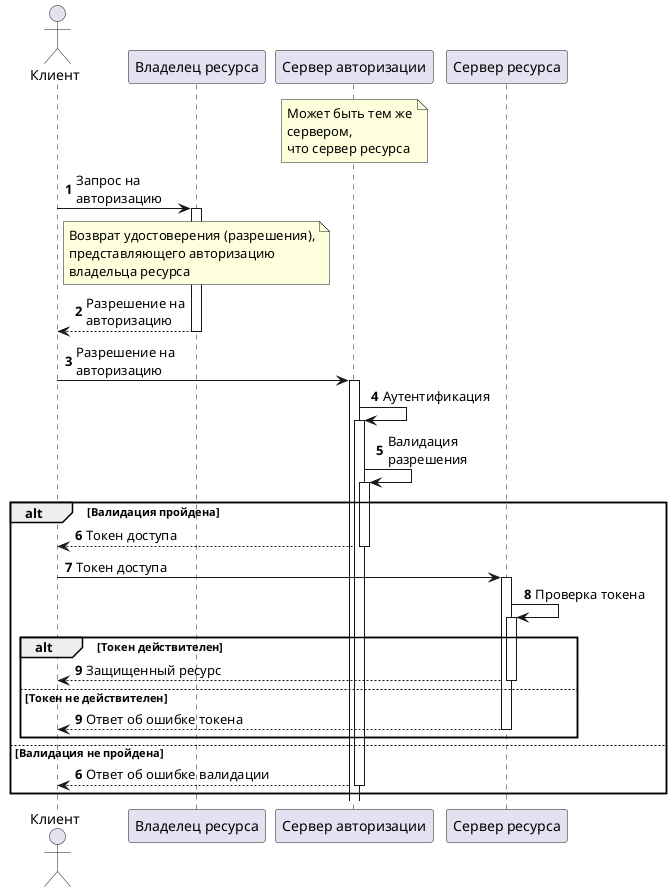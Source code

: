 ﻿@startuml

autonumber
autoactivate on

actor Клиент as client
participant "Владелец ресурса" as resource_owner
participant "Сервер авторизации" as auth_server
note over of auth_server
Может быть тем же
сервером,
что сервер ресурса
end note
participant "Сервер ресурса" as resource_server

client -> resource_owner: Запрос на\nавторизацию
note over of resource_owner
Возврат удостоверения (разрешения),
представляющего авторизацию
владельца ресурса
end note
return Разрешение на\nавторизацию

client -> auth_server: Разрешение на\nавторизацию
auth_server -> auth_server: Аутентификация
auth_server -> auth_server: Валидация\nразрешения

alt Валидация пройдена
    auth_server --> client: Токен доступа
    
    client -> resource_server: Токен доступа
    resource_server -> resource_server: Проверка токена
    alt Токен действителен
        resource_server --> client: Защищенный ресурс
    else Токен не действителен
        autonumber 9
        resource_server --> client: Ответ об ошибке токена
    end
else Валидация не пройдена
    autonumber 6
    auth_server --> client: Ответ об ошибке валидации
end


@enduml